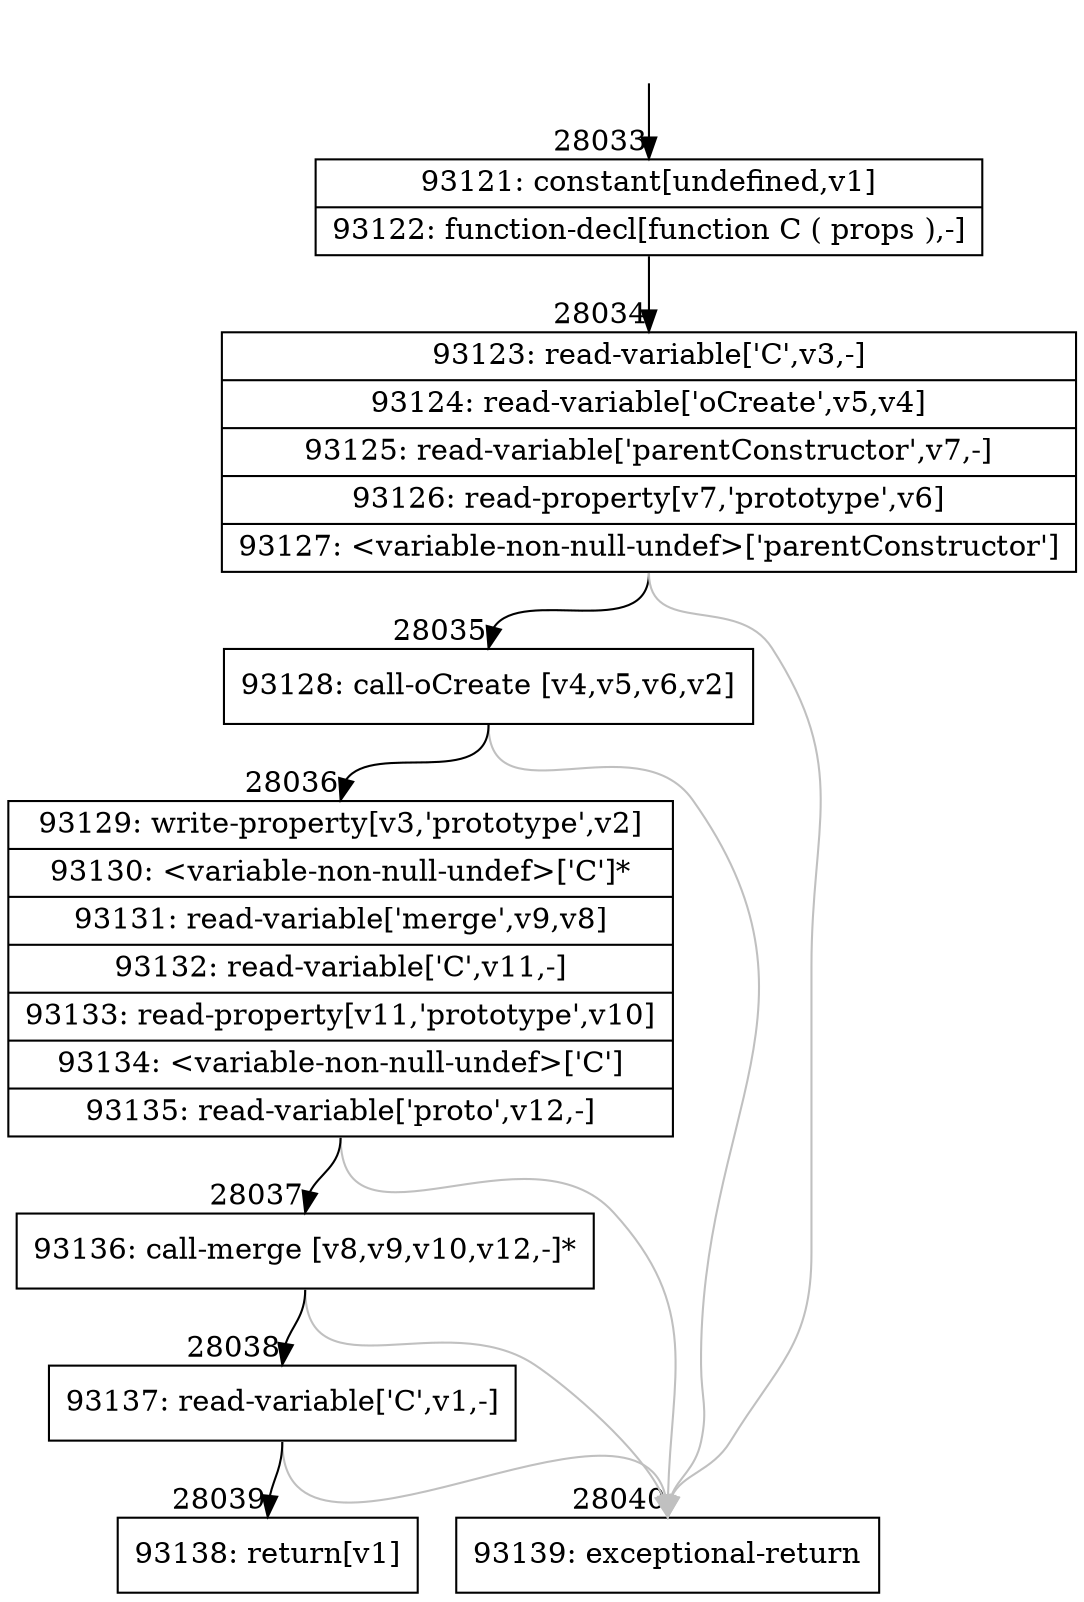 digraph {
rankdir="TD"
BB_entry2449[shape=none,label=""];
BB_entry2449 -> BB28033 [tailport=s, headport=n, headlabel="    28033"]
BB28033 [shape=record label="{93121: constant[undefined,v1]|93122: function-decl[function C ( props ),-]}" ] 
BB28033 -> BB28034 [tailport=s, headport=n, headlabel="      28034"]
BB28034 [shape=record label="{93123: read-variable['C',v3,-]|93124: read-variable['oCreate',v5,v4]|93125: read-variable['parentConstructor',v7,-]|93126: read-property[v7,'prototype',v6]|93127: \<variable-non-null-undef\>['parentConstructor']}" ] 
BB28034 -> BB28035 [tailport=s, headport=n, headlabel="      28035"]
BB28034 -> BB28040 [tailport=s, headport=n, color=gray, headlabel="      28040"]
BB28035 [shape=record label="{93128: call-oCreate [v4,v5,v6,v2]}" ] 
BB28035 -> BB28036 [tailport=s, headport=n, headlabel="      28036"]
BB28035 -> BB28040 [tailport=s, headport=n, color=gray]
BB28036 [shape=record label="{93129: write-property[v3,'prototype',v2]|93130: \<variable-non-null-undef\>['C']*|93131: read-variable['merge',v9,v8]|93132: read-variable['C',v11,-]|93133: read-property[v11,'prototype',v10]|93134: \<variable-non-null-undef\>['C']|93135: read-variable['proto',v12,-]}" ] 
BB28036 -> BB28037 [tailport=s, headport=n, headlabel="      28037"]
BB28036 -> BB28040 [tailport=s, headport=n, color=gray]
BB28037 [shape=record label="{93136: call-merge [v8,v9,v10,v12,-]*}" ] 
BB28037 -> BB28038 [tailport=s, headport=n, headlabel="      28038"]
BB28037 -> BB28040 [tailport=s, headport=n, color=gray]
BB28038 [shape=record label="{93137: read-variable['C',v1,-]}" ] 
BB28038 -> BB28039 [tailport=s, headport=n, headlabel="      28039"]
BB28038 -> BB28040 [tailport=s, headport=n, color=gray]
BB28039 [shape=record label="{93138: return[v1]}" ] 
BB28040 [shape=record label="{93139: exceptional-return}" ] 
//#$~ 50199
}
